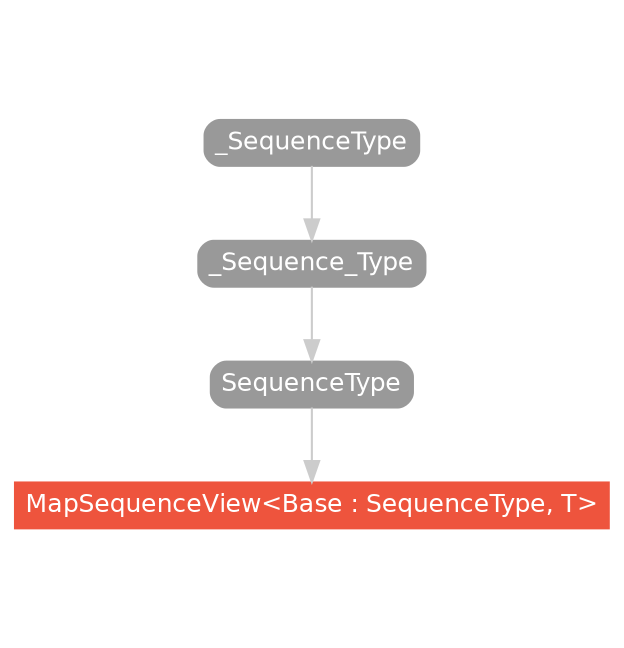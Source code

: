 strict digraph "MapSequenceView<Base : SequenceType, T> - Type Hierarchy - SwiftDoc.org" {
    pad="0.1,0.8"
    node [shape=box, style="filled,rounded", color="#999999", fillcolor="#999999", fontcolor=white, fontname=Helvetica, fontnames="Helvetica,sansserif", fontsize=12, margin="0.07,0.05", height="0.3"]
    edge [color="#cccccc"]
    "MapSequenceView<Base : SequenceType, T>" [URL="/type/MapSequenceView/", style="filled", fillcolor="#ee543d", color="#ee543d"]
    "SequenceType" [URL="/protocol/SequenceType/"]
    "_SequenceType" [URL="/protocol/_SequenceType/"]
    "_Sequence_Type" [URL="/protocol/_Sequence_Type/"]    "SequenceType" -> "MapSequenceView<Base : SequenceType, T>"
    "_Sequence_Type" -> "SequenceType"
    "_SequenceType" -> "_Sequence_Type"
    subgraph Types {
        rank = max; "MapSequenceView<Base : SequenceType, T>";
    }
}